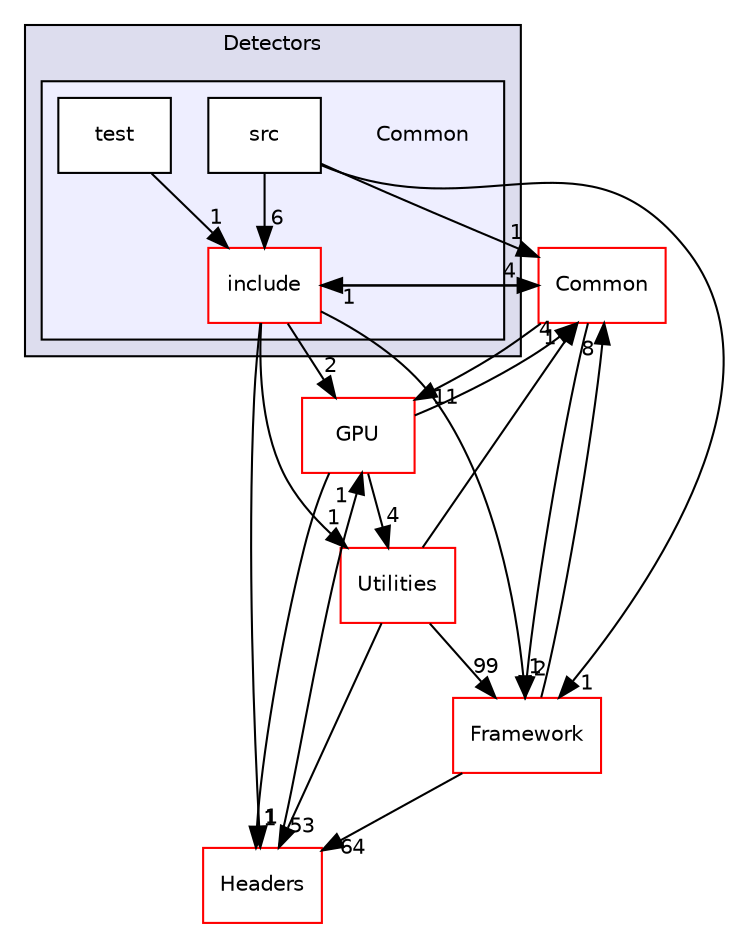 digraph "/home/travis/build/AliceO2Group/AliceO2/DataFormats/Detectors/Common" {
  bgcolor=transparent;
  compound=true
  node [ fontsize="10", fontname="Helvetica"];
  edge [ labelfontsize="10", labelfontname="Helvetica"];
  subgraph clusterdir_2801adc79bf3c286b1b479858d2cade4 {
    graph [ bgcolor="#ddddee", pencolor="black", label="Detectors" fontname="Helvetica", fontsize="10", URL="dir_2801adc79bf3c286b1b479858d2cade4.html"]
  subgraph clusterdir_74593c7a91e03746ae2a516888bf9494 {
    graph [ bgcolor="#eeeeff", pencolor="black", label="" URL="dir_74593c7a91e03746ae2a516888bf9494.html"];
    dir_74593c7a91e03746ae2a516888bf9494 [shape=plaintext label="Common"];
    dir_67c58cc5aaf29270141b8a8cdbb7295e [shape=box label="include" color="red" fillcolor="white" style="filled" URL="dir_67c58cc5aaf29270141b8a8cdbb7295e.html"];
    dir_a1a3c162225ac110882cbbbd21e122c3 [shape=box label="src" color="black" fillcolor="white" style="filled" URL="dir_a1a3c162225ac110882cbbbd21e122c3.html"];
    dir_17d4af6a6efb09ff388f1619e5705c95 [shape=box label="test" color="black" fillcolor="white" style="filled" URL="dir_17d4af6a6efb09ff388f1619e5705c95.html"];
  }
  }
  dir_4ab6b4cc6a7edbff49100e9123df213f [shape=box label="Common" color="red" URL="dir_4ab6b4cc6a7edbff49100e9123df213f.html"];
  dir_183e7c4434404fe9096e1bd8673e1fcf [shape=box label="Headers" color="red" URL="dir_183e7c4434404fe9096e1bd8673e1fcf.html"];
  dir_b05a5fa85f84bfc9013183c9d87f9a36 [shape=box label="Utilities" color="red" URL="dir_b05a5fa85f84bfc9013183c9d87f9a36.html"];
  dir_f511f1e9c03c071966ae594f00bbc5e0 [shape=box label="GPU" color="red" URL="dir_f511f1e9c03c071966ae594f00bbc5e0.html"];
  dir_bcbb2cf9a3d3d83e5515c82071a07177 [shape=box label="Framework" color="red" URL="dir_bcbb2cf9a3d3d83e5515c82071a07177.html"];
  dir_4ab6b4cc6a7edbff49100e9123df213f->dir_f511f1e9c03c071966ae594f00bbc5e0 [headlabel="11", labeldistance=1.5 headhref="dir_000036_000758.html"];
  dir_4ab6b4cc6a7edbff49100e9123df213f->dir_bcbb2cf9a3d3d83e5515c82071a07177 [headlabel="2", labeldistance=1.5 headhref="dir_000036_000063.html"];
  dir_4ab6b4cc6a7edbff49100e9123df213f->dir_67c58cc5aaf29270141b8a8cdbb7295e [headlabel="1", labeldistance=1.5 headhref="dir_000036_000106.html"];
  dir_183e7c4434404fe9096e1bd8673e1fcf->dir_f511f1e9c03c071966ae594f00bbc5e0 [headlabel="1", labeldistance=1.5 headhref="dir_000098_000758.html"];
  dir_b05a5fa85f84bfc9013183c9d87f9a36->dir_4ab6b4cc6a7edbff49100e9123df213f [headlabel="1", labeldistance=1.5 headhref="dir_000638_000036.html"];
  dir_b05a5fa85f84bfc9013183c9d87f9a36->dir_183e7c4434404fe9096e1bd8673e1fcf [headlabel="53", labeldistance=1.5 headhref="dir_000638_000098.html"];
  dir_b05a5fa85f84bfc9013183c9d87f9a36->dir_bcbb2cf9a3d3d83e5515c82071a07177 [headlabel="99", labeldistance=1.5 headhref="dir_000638_000063.html"];
  dir_17d4af6a6efb09ff388f1619e5705c95->dir_67c58cc5aaf29270141b8a8cdbb7295e [headlabel="1", labeldistance=1.5 headhref="dir_000109_000106.html"];
  dir_a1a3c162225ac110882cbbbd21e122c3->dir_4ab6b4cc6a7edbff49100e9123df213f [headlabel="1", labeldistance=1.5 headhref="dir_000108_000036.html"];
  dir_a1a3c162225ac110882cbbbd21e122c3->dir_bcbb2cf9a3d3d83e5515c82071a07177 [headlabel="1", labeldistance=1.5 headhref="dir_000108_000063.html"];
  dir_a1a3c162225ac110882cbbbd21e122c3->dir_67c58cc5aaf29270141b8a8cdbb7295e [headlabel="6", labeldistance=1.5 headhref="dir_000108_000106.html"];
  dir_f511f1e9c03c071966ae594f00bbc5e0->dir_4ab6b4cc6a7edbff49100e9123df213f [headlabel="4", labeldistance=1.5 headhref="dir_000758_000036.html"];
  dir_f511f1e9c03c071966ae594f00bbc5e0->dir_183e7c4434404fe9096e1bd8673e1fcf [headlabel="1", labeldistance=1.5 headhref="dir_000758_000098.html"];
  dir_f511f1e9c03c071966ae594f00bbc5e0->dir_b05a5fa85f84bfc9013183c9d87f9a36 [headlabel="4", labeldistance=1.5 headhref="dir_000758_000638.html"];
  dir_bcbb2cf9a3d3d83e5515c82071a07177->dir_4ab6b4cc6a7edbff49100e9123df213f [headlabel="8", labeldistance=1.5 headhref="dir_000063_000036.html"];
  dir_bcbb2cf9a3d3d83e5515c82071a07177->dir_183e7c4434404fe9096e1bd8673e1fcf [headlabel="64", labeldistance=1.5 headhref="dir_000063_000098.html"];
  dir_67c58cc5aaf29270141b8a8cdbb7295e->dir_4ab6b4cc6a7edbff49100e9123df213f [headlabel="4", labeldistance=1.5 headhref="dir_000106_000036.html"];
  dir_67c58cc5aaf29270141b8a8cdbb7295e->dir_183e7c4434404fe9096e1bd8673e1fcf [headlabel="1", labeldistance=1.5 headhref="dir_000106_000098.html"];
  dir_67c58cc5aaf29270141b8a8cdbb7295e->dir_b05a5fa85f84bfc9013183c9d87f9a36 [headlabel="1", labeldistance=1.5 headhref="dir_000106_000638.html"];
  dir_67c58cc5aaf29270141b8a8cdbb7295e->dir_f511f1e9c03c071966ae594f00bbc5e0 [headlabel="2", labeldistance=1.5 headhref="dir_000106_000758.html"];
  dir_67c58cc5aaf29270141b8a8cdbb7295e->dir_bcbb2cf9a3d3d83e5515c82071a07177 [headlabel="1", labeldistance=1.5 headhref="dir_000106_000063.html"];
}
